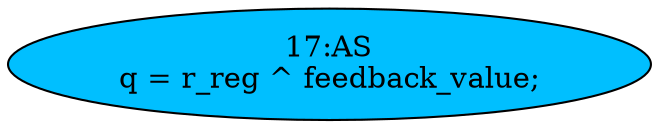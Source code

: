 strict digraph "" {
	node [label="\N"];
	"17:AS"	[ast="<pyverilog.vparser.ast.Assign object at 0x7f6af5eb4050>",
		def_var="['q']",
		fillcolor=deepskyblue,
		label="17:AS
q = r_reg ^ feedback_value;",
		statements="[]",
		style=filled,
		typ=Assign,
		use_var="['r_reg', 'feedback_value']"];
}
